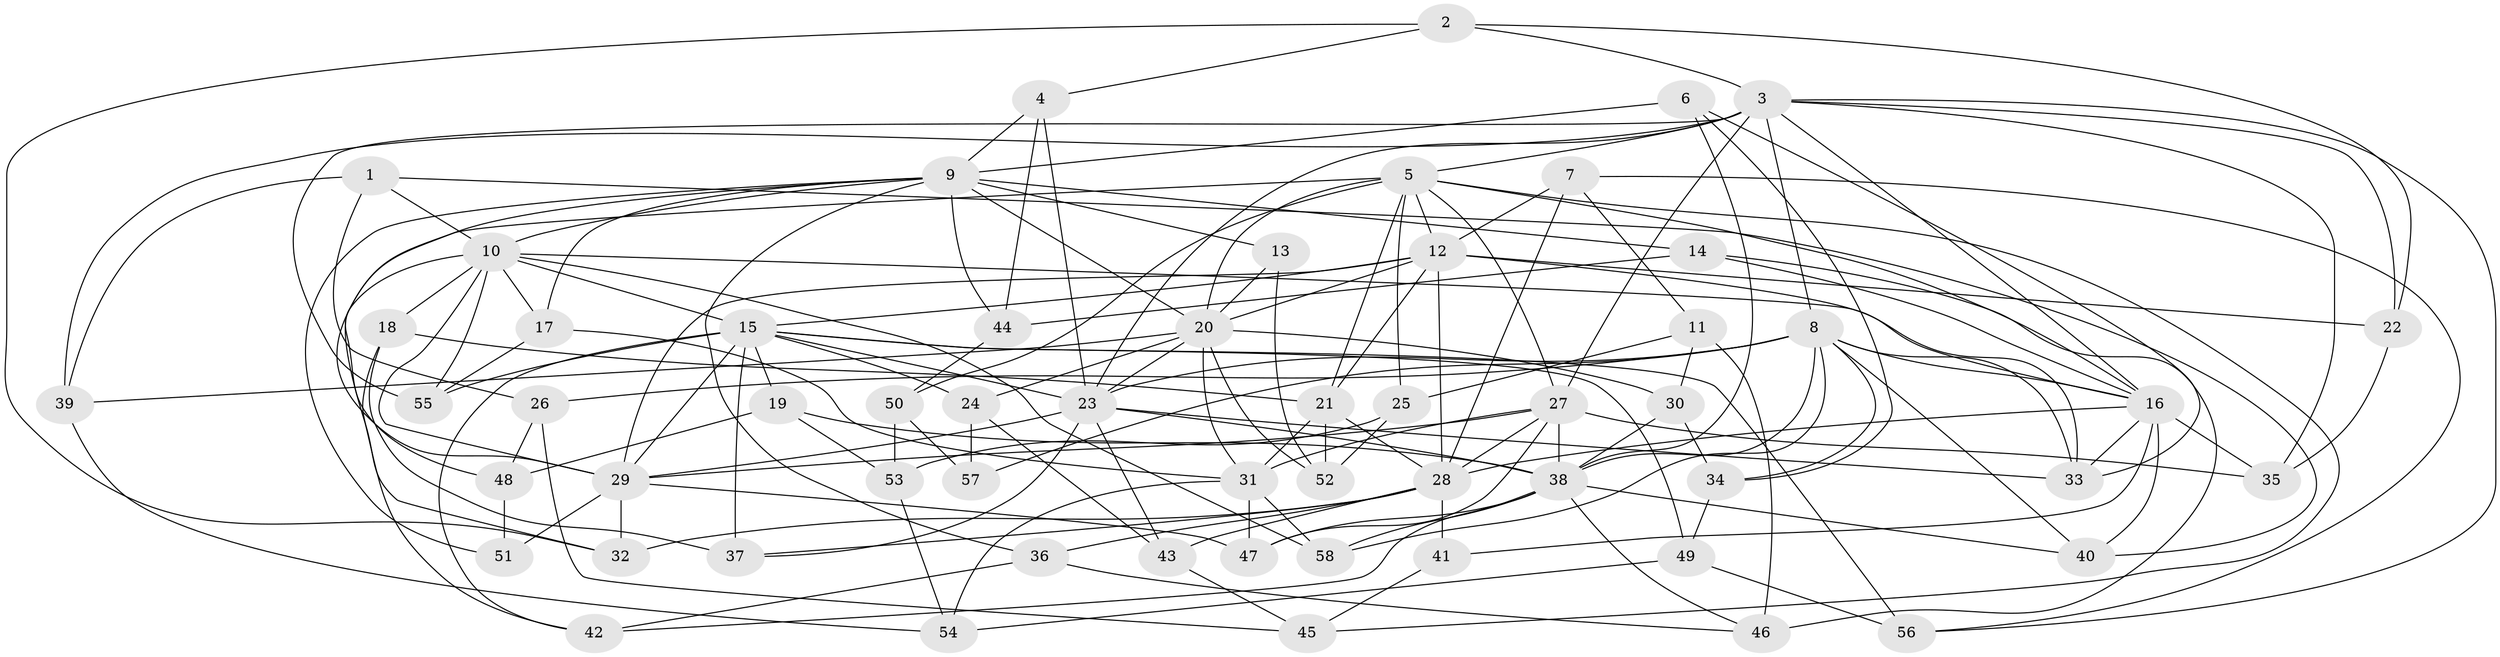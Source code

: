 // original degree distribution, {4: 1.0}
// Generated by graph-tools (version 1.1) at 2025/38/03/09/25 02:38:09]
// undirected, 58 vertices, 159 edges
graph export_dot {
graph [start="1"]
  node [color=gray90,style=filled];
  1;
  2;
  3;
  4;
  5;
  6;
  7;
  8;
  9;
  10;
  11;
  12;
  13;
  14;
  15;
  16;
  17;
  18;
  19;
  20;
  21;
  22;
  23;
  24;
  25;
  26;
  27;
  28;
  29;
  30;
  31;
  32;
  33;
  34;
  35;
  36;
  37;
  38;
  39;
  40;
  41;
  42;
  43;
  44;
  45;
  46;
  47;
  48;
  49;
  50;
  51;
  52;
  53;
  54;
  55;
  56;
  57;
  58;
  1 -- 10 [weight=1.0];
  1 -- 26 [weight=1.0];
  1 -- 39 [weight=1.0];
  1 -- 40 [weight=1.0];
  2 -- 3 [weight=1.0];
  2 -- 4 [weight=1.0];
  2 -- 22 [weight=1.0];
  2 -- 32 [weight=1.0];
  3 -- 5 [weight=1.0];
  3 -- 8 [weight=1.0];
  3 -- 16 [weight=1.0];
  3 -- 22 [weight=1.0];
  3 -- 23 [weight=2.0];
  3 -- 27 [weight=1.0];
  3 -- 35 [weight=1.0];
  3 -- 39 [weight=1.0];
  3 -- 55 [weight=1.0];
  3 -- 56 [weight=1.0];
  4 -- 9 [weight=1.0];
  4 -- 23 [weight=1.0];
  4 -- 44 [weight=1.0];
  5 -- 12 [weight=1.0];
  5 -- 16 [weight=1.0];
  5 -- 20 [weight=1.0];
  5 -- 21 [weight=1.0];
  5 -- 25 [weight=1.0];
  5 -- 27 [weight=1.0];
  5 -- 45 [weight=1.0];
  5 -- 48 [weight=1.0];
  5 -- 50 [weight=1.0];
  6 -- 9 [weight=1.0];
  6 -- 33 [weight=1.0];
  6 -- 34 [weight=1.0];
  6 -- 38 [weight=1.0];
  7 -- 11 [weight=1.0];
  7 -- 12 [weight=1.0];
  7 -- 28 [weight=1.0];
  7 -- 56 [weight=1.0];
  8 -- 16 [weight=1.0];
  8 -- 23 [weight=2.0];
  8 -- 26 [weight=1.0];
  8 -- 33 [weight=1.0];
  8 -- 34 [weight=1.0];
  8 -- 38 [weight=1.0];
  8 -- 40 [weight=1.0];
  8 -- 57 [weight=2.0];
  8 -- 58 [weight=1.0];
  9 -- 10 [weight=1.0];
  9 -- 13 [weight=2.0];
  9 -- 14 [weight=1.0];
  9 -- 17 [weight=1.0];
  9 -- 20 [weight=1.0];
  9 -- 29 [weight=1.0];
  9 -- 36 [weight=1.0];
  9 -- 44 [weight=1.0];
  9 -- 51 [weight=1.0];
  10 -- 15 [weight=1.0];
  10 -- 16 [weight=1.0];
  10 -- 17 [weight=1.0];
  10 -- 18 [weight=1.0];
  10 -- 29 [weight=1.0];
  10 -- 32 [weight=1.0];
  10 -- 55 [weight=1.0];
  10 -- 58 [weight=1.0];
  11 -- 25 [weight=1.0];
  11 -- 30 [weight=1.0];
  11 -- 46 [weight=1.0];
  12 -- 15 [weight=1.0];
  12 -- 20 [weight=1.0];
  12 -- 21 [weight=1.0];
  12 -- 22 [weight=1.0];
  12 -- 28 [weight=1.0];
  12 -- 29 [weight=2.0];
  12 -- 33 [weight=1.0];
  13 -- 20 [weight=1.0];
  13 -- 52 [weight=1.0];
  14 -- 16 [weight=1.0];
  14 -- 44 [weight=1.0];
  14 -- 46 [weight=1.0];
  15 -- 19 [weight=1.0];
  15 -- 23 [weight=1.0];
  15 -- 24 [weight=1.0];
  15 -- 29 [weight=2.0];
  15 -- 37 [weight=1.0];
  15 -- 42 [weight=1.0];
  15 -- 49 [weight=1.0];
  15 -- 55 [weight=1.0];
  15 -- 56 [weight=1.0];
  16 -- 28 [weight=2.0];
  16 -- 33 [weight=2.0];
  16 -- 35 [weight=1.0];
  16 -- 40 [weight=1.0];
  16 -- 41 [weight=1.0];
  17 -- 31 [weight=1.0];
  17 -- 55 [weight=1.0];
  18 -- 21 [weight=1.0];
  18 -- 37 [weight=1.0];
  18 -- 42 [weight=1.0];
  19 -- 38 [weight=1.0];
  19 -- 48 [weight=1.0];
  19 -- 53 [weight=1.0];
  20 -- 23 [weight=1.0];
  20 -- 24 [weight=1.0];
  20 -- 30 [weight=1.0];
  20 -- 31 [weight=1.0];
  20 -- 39 [weight=1.0];
  20 -- 52 [weight=1.0];
  21 -- 28 [weight=1.0];
  21 -- 31 [weight=1.0];
  21 -- 52 [weight=1.0];
  22 -- 35 [weight=1.0];
  23 -- 29 [weight=1.0];
  23 -- 33 [weight=1.0];
  23 -- 37 [weight=1.0];
  23 -- 38 [weight=1.0];
  23 -- 43 [weight=1.0];
  24 -- 43 [weight=1.0];
  24 -- 57 [weight=1.0];
  25 -- 52 [weight=1.0];
  25 -- 53 [weight=1.0];
  26 -- 45 [weight=1.0];
  26 -- 48 [weight=1.0];
  27 -- 28 [weight=1.0];
  27 -- 29 [weight=1.0];
  27 -- 31 [weight=2.0];
  27 -- 35 [weight=1.0];
  27 -- 38 [weight=2.0];
  27 -- 47 [weight=1.0];
  28 -- 32 [weight=1.0];
  28 -- 36 [weight=1.0];
  28 -- 37 [weight=1.0];
  28 -- 41 [weight=2.0];
  28 -- 43 [weight=1.0];
  29 -- 32 [weight=1.0];
  29 -- 47 [weight=1.0];
  29 -- 51 [weight=2.0];
  30 -- 34 [weight=1.0];
  30 -- 38 [weight=1.0];
  31 -- 47 [weight=1.0];
  31 -- 54 [weight=1.0];
  31 -- 58 [weight=1.0];
  34 -- 49 [weight=1.0];
  36 -- 42 [weight=1.0];
  36 -- 46 [weight=1.0];
  38 -- 40 [weight=1.0];
  38 -- 42 [weight=1.0];
  38 -- 46 [weight=1.0];
  38 -- 47 [weight=1.0];
  38 -- 58 [weight=1.0];
  39 -- 54 [weight=1.0];
  41 -- 45 [weight=1.0];
  43 -- 45 [weight=1.0];
  44 -- 50 [weight=1.0];
  48 -- 51 [weight=1.0];
  49 -- 54 [weight=1.0];
  49 -- 56 [weight=1.0];
  50 -- 53 [weight=1.0];
  50 -- 57 [weight=1.0];
  53 -- 54 [weight=1.0];
}
